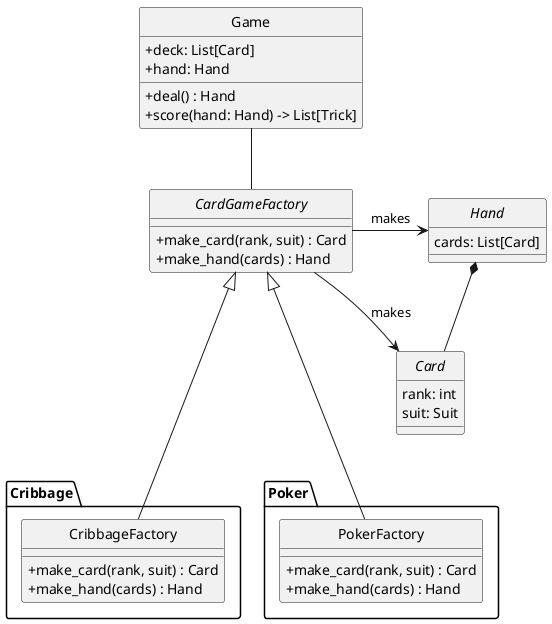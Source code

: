 @startuml abstract_factory-classes-2a.png
'figure 6-a: The Abstract Factory Pattern'
skinparam monochrome true
skinparam handwritten false
skinparam shadowing false
skinparam classAttributeIconSize 0
hide class circle
hide abstract circle

class Game {
  + deck: List[Card]
  + hand: Hand
  + deal() : Hand
  + score(hand: Hand) -> List[Trick]
}

abstract class CardGameFactory {
    + make_card(rank, suit) : Card
    + make_hand(cards) : Hand
}

abstract class Card {
    rank: int
    suit: Suit
}

abstract class Hand {
    cards: List[Card]
}

Game -- CardGameFactory

CardGameFactory -> Card : "makes"
CardGameFactory -> Hand : "makes"

Hand *-- Card

package "Cribbage" {

    class CribbageFactory {
        + make_card(rank, suit) : Card
        + make_hand(cards) : Hand
    }
    CardGameFactory <|--- CribbageFactory

}


package "Poker" {

    class PokerFactory {
        + make_card(rank, suit) : Card
        + make_hand(cards) : Hand
    }
    CardGameFactory <|--- PokerFactory
}

@enduml

@startuml abstract_factory-classes-2b.png
'figure 6-b: The Abstract Factory Pattern'
skinparam monochrome true
skinparam handwritten false
skinparam shadowing false
skinparam classAttributeIconSize 0
hide class circle
hide abstract circle

abstract class CardGameFactory {
    + make_card(rank, suit) : Card
    + make_hand(cards) : Hand
}

package "Cribbage" {

    class CribbageFactory {
        + make_card(rank, suit) : Card
        + make_hand(cards) : Hand
    }
    CardGameFactory <|--- CribbageFactory

    class CribbageCard {
        + points : int
    }
    class CribbageFace {}
    class CribbageAce {}
    class CribbageHand {
        + upcard(card: Card)
    }

    Card <|-- CribbageCard
    CribbageCard <|-- CribbageFace
    CribbageCard <|-- CribbageAce
    Hand <|-- CribbageHand

    CribbageFactory::make_card --> CribbageCard
    CribbageFactory::make_hand --> CribbageHand

    CribbageHand *-- "4" CribbageCard
}

@enduml

@startuml abstract_factory-classes-2c.png
'figure 6-c: The Abstract Factory Pattern'
skinparam monochrome true
skinparam handwritten false
skinparam shadowing false
skinparam classAttributeIconSize 0
hide class circle
hide abstract circle

abstract class CardGameFactory {
    + make_card(rank, suit) : Card
    + make_hand(cards) : Hand
}

package "Poker" {

    class PokerFactory {
        + make_card(rank, suit) : Card
        + make_hand(cards) : Hand
    }
    CardGameFactory <|--- PokerFactory

    class PokerCard {}
    class PokerHand {}

    Card <|-- PokerCard
    Hand <|-- PokerHand

    PokerFactory::make_card --> PokerCard
    PokerFactory::make_hand --> PokerHand

    PokerHand *-- "5" PokerCard
}

@enduml
